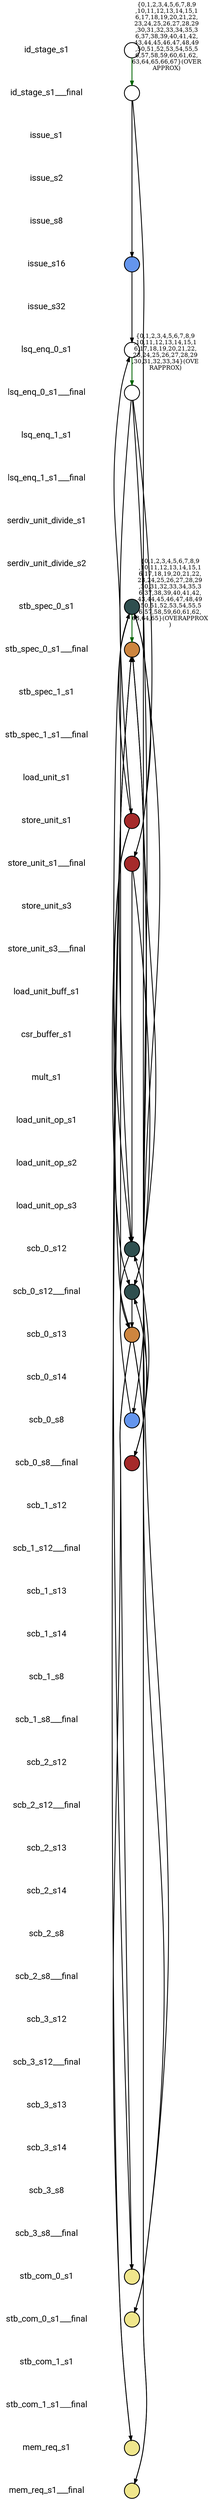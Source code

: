 
digraph G {
    edge [penwidth=2];
    node [ shape=box, fontsize=20, penwidth=2, fontname="roboto"];
    esep=0.5;
    layout=neato;
    overlap=scale;
    splines=true;

l_id_stage_s1 [label="id_stage_s1"; pos="0,-0!"; shape=none];

l_id_stage_s1___final [label="id_stage_s1___final"; pos="0,-1!"; shape=none];

l_issue_s1 [label="issue_s1"; pos="0,-2!"; shape=none];

l_issue_s2 [label="issue_s2"; pos="0,-3!"; shape=none];

l_issue_s8 [label="issue_s8"; pos="0,-4!"; shape=none];

l_issue_s16 [label="issue_s16"; pos="0,-5!"; shape=none];

l_issue_s32 [label="issue_s32"; pos="0,-6!"; shape=none];

l_lsq_enq_0_s1 [label="lsq_enq_0_s1"; pos="0,-7!"; shape=none];

l_lsq_enq_0_s1___final [label="lsq_enq_0_s1___final"; pos="0,-8!"; shape=none];

l_lsq_enq_1_s1 [label="lsq_enq_1_s1"; pos="0,-9!"; shape=none];

l_lsq_enq_1_s1___final [label="lsq_enq_1_s1___final"; pos="0,-10!"; shape=none];

l_serdiv_unit_divide_s1 [label="serdiv_unit_divide_s1"; pos="0,-11!"; shape=none];

l_serdiv_unit_divide_s2 [label="serdiv_unit_divide_s2"; pos="0,-12!"; shape=none];

l_stb_spec_0_s1 [label="stb_spec_0_s1"; pos="0,-13!"; shape=none];

l_stb_spec_0_s1___final [label="stb_spec_0_s1___final"; pos="0,-14!"; shape=none];

l_stb_spec_1_s1 [label="stb_spec_1_s1"; pos="0,-15!"; shape=none];

l_stb_spec_1_s1___final [label="stb_spec_1_s1___final"; pos="0,-16!"; shape=none];

l_load_unit_s1 [label="load_unit_s1"; pos="0,-17!"; shape=none];

l_store_unit_s1 [label="store_unit_s1"; pos="0,-18!"; shape=none];

l_store_unit_s1___final [label="store_unit_s1___final"; pos="0,-19!"; shape=none];

l_store_unit_s3 [label="store_unit_s3"; pos="0,-20!"; shape=none];

l_store_unit_s3___final [label="store_unit_s3___final"; pos="0,-21!"; shape=none];

l_load_unit_buff_s1 [label="load_unit_buff_s1"; pos="0,-22!"; shape=none];

l_csr_buffer_s1 [label="csr_buffer_s1"; pos="0,-23!"; shape=none];

l_mult_s1 [label="mult_s1"; pos="0,-24!"; shape=none];

l_load_unit_op_s1 [label="load_unit_op_s1"; pos="0,-25!"; shape=none];

l_load_unit_op_s2 [label="load_unit_op_s2"; pos="0,-26!"; shape=none];

l_load_unit_op_s3 [label="load_unit_op_s3"; pos="0,-27!"; shape=none];

l_scb_0_s12 [label="scb_0_s12"; pos="0,-28!"; shape=none];

l_scb_0_s12___final [label="scb_0_s12___final"; pos="0,-29!"; shape=none];

l_scb_0_s13 [label="scb_0_s13"; pos="0,-30!"; shape=none];

l_scb_0_s14 [label="scb_0_s14"; pos="0,-31!"; shape=none];

l_scb_0_s8 [label="scb_0_s8"; pos="0,-32!"; shape=none];

l_scb_0_s8___final [label="scb_0_s8___final"; pos="0,-33!"; shape=none];

l_scb_1_s12 [label="scb_1_s12"; pos="0,-34!"; shape=none];

l_scb_1_s12___final [label="scb_1_s12___final"; pos="0,-35!"; shape=none];

l_scb_1_s13 [label="scb_1_s13"; pos="0,-36!"; shape=none];

l_scb_1_s14 [label="scb_1_s14"; pos="0,-37!"; shape=none];

l_scb_1_s8 [label="scb_1_s8"; pos="0,-38!"; shape=none];

l_scb_1_s8___final [label="scb_1_s8___final"; pos="0,-39!"; shape=none];

l_scb_2_s12 [label="scb_2_s12"; pos="0,-40!"; shape=none];

l_scb_2_s12___final [label="scb_2_s12___final"; pos="0,-41!"; shape=none];

l_scb_2_s13 [label="scb_2_s13"; pos="0,-42!"; shape=none];

l_scb_2_s14 [label="scb_2_s14"; pos="0,-43!"; shape=none];

l_scb_2_s8 [label="scb_2_s8"; pos="0,-44!"; shape=none];

l_scb_2_s8___final [label="scb_2_s8___final"; pos="0,-45!"; shape=none];

l_scb_3_s12 [label="scb_3_s12"; pos="0,-46!"; shape=none];

l_scb_3_s12___final [label="scb_3_s12___final"; pos="0,-47!"; shape=none];

l_scb_3_s13 [label="scb_3_s13"; pos="0,-48!"; shape=none];

l_scb_3_s14 [label="scb_3_s14"; pos="0,-49!"; shape=none];

l_scb_3_s8 [label="scb_3_s8"; pos="0,-50!"; shape=none];

l_scb_3_s8___final [label="scb_3_s8___final"; pos="0,-51!"; shape=none];

l_stb_com_0_s1 [label="stb_com_0_s1"; pos="0,-52!"; shape=none];

l_stb_com_0_s1___final [label="stb_com_0_s1___final"; pos="0,-53!"; shape=none];

l_stb_com_1_s1 [label="stb_com_1_s1"; pos="0,-54!"; shape=none];

l_stb_com_1_s1___final [label="stb_com_1_s1___final"; pos="0,-55!"; shape=none];

l_mem_req_s1 [label="mem_req_s1"; pos="0,-56!"; shape=none];

l_mem_req_s1___final [label="mem_req_s1___final"; pos="0,-57!"; shape=none];

n_id_stage_s1 [label=""; pos="2,-0!"; shape=circle ]; 


n_issue_s16 [style=filled, color=black, fillcolor="#6495ED", label=""; pos="2,-5!"; shape=circle ]; 


n_scb_0_s12 [style=filled, color=black, fillcolor="#2F4F4F", label=""; pos="2,-28!"; shape=circle ]; 


n_scb_0_s13 [style=filled, color=black, fillcolor="#CD853F", label=""; pos="2,-30!"; shape=circle ]; 


n_scb_0_s8 [style=filled, color=black, fillcolor="#6495ED", label=""; pos="2,-32!"; shape=circle ]; 


n_lsq_enq_0_s1 [label=""; pos="2,-7!"; shape=circle ]; 


n_stb_com_0_s1 [style=filled, color=black, fillcolor="#F0E68C", label=""; pos="2,-52!"; shape=circle ]; 


n_store_unit_s1 [style=filled, color=black, fillcolor="#A52A2A", label=""; pos="2,-18!"; shape=circle ]; 


n_stb_spec_0_s1 [style=filled, color=black, fillcolor="#2F4F4F", label=""; pos="2,-13!"; shape=circle ]; 


n_mem_req_s1 [style=filled, color=black, fillcolor="#F0E68C", label=""; pos="2,-56!"; shape=circle ]; 


n_scb_0_s8___final [style=filled, color=black, fillcolor="#A52A2A", label=""; pos="2,-33!"; shape=circle ]; 


n_lsq_enq_0_s1___final [label=""; pos="2,-8!"; shape=circle ]; 


n_scb_0_s12___final [style=filled, color=black, fillcolor="#2F4F4F", label=""; pos="2,-29!"; shape=circle ]; 


n_stb_com_0_s1___final [style=filled, color=black, fillcolor="#F0E68C", label=""; pos="2,-53!"; shape=circle ]; 


n_store_unit_s1___final [style=filled, color=black, fillcolor="#A52A2A", label=""; pos="2,-19!"; shape=circle ]; 


n_stb_spec_0_s1___final [style=filled, color=black, fillcolor="#CD853F", label=""; pos="2,-14!"; shape=circle ]; 


n_mem_req_s1___final [style=filled, color=black, fillcolor="#F0E68C", label=""; pos="2,-57!"; shape=circle ]; 


n_id_stage_s1___final [label=""; pos="2,-1!"; shape=circle ]; 


n_id_stage_s1 -> n_id_stage_s1___final [color="#006400", label="{0,1,2,3,4,5,6,7,8,9
,10,11,12,13,14,15,1
6,17,18,19,20,21,22,
23,24,25,26,27,28,29
,30,31,32,33,34,35,3
6,37,38,39,40,41,42,
43,44,45,46,47,48,49
,50,51,52,53,54,55,5
6,57,58,59,60,61,62,
63,64,65,66,67}(OVER
APPROX)"];

n_issue_s16 -> n_lsq_enq_0_s1 [color="black"];

n_scb_0_s12 -> n_scb_0_s13 [color="black"];

n_scb_0_s12 -> n_stb_spec_0_s1___final [color="black"];

n_scb_0_s13 -> n_stb_com_0_s1___final [color="black"];

n_scb_0_s13 -> n_mem_req_s1___final [color="black"];

n_scb_0_s13 -> n_stb_com_0_s1 [color="black"];

n_scb_0_s13 -> n_mem_req_s1 [color="black"];

n_scb_0_s8 -> n_lsq_enq_0_s1 [color="black"];

n_lsq_enq_0_s1 -> n_lsq_enq_0_s1___final [color="#006400", label="{0,1,2,3,4,5,6,7,8,9
,10,11,12,13,14,15,1
6,17,18,19,20,21,22,
23,24,25,26,27,28,29
,30,31,32,33,34}(OVE
RAPPROX)"];

n_store_unit_s1 -> n_scb_0_s12 [color="black"];

n_store_unit_s1 -> n_stb_spec_0_s1 [color="black"];

n_store_unit_s1 -> n_scb_0_s12___final [color="black"];

n_stb_spec_0_s1 -> n_scb_0_s13 [color="black"];

n_stb_spec_0_s1 -> n_stb_spec_0_s1___final [color="#006400", label="{0,1,2,3,4,5,6,7,8,9
,10,11,12,13,14,15,1
6,17,18,19,20,21,22,
23,24,25,26,27,28,29
,30,31,32,33,34,35,3
6,37,38,39,40,41,42,
43,44,45,46,47,48,49
,50,51,52,53,54,55,5
6,57,58,59,60,61,62,
63,64,65}(OVERAPPROX
)"];

n_scb_0_s8___final -> n_scb_0_s12 [color="black"];

n_scb_0_s8___final -> n_stb_spec_0_s1 [color="black"];

n_scb_0_s8___final -> n_scb_0_s12___final [color="black"];

n_lsq_enq_0_s1___final -> n_store_unit_s1___final [color="black"];

n_lsq_enq_0_s1___final -> n_store_unit_s1 [color="black"];

n_lsq_enq_0_s1___final -> n_scb_0_s8___final [color="black"];

n_scb_0_s12___final -> n_scb_0_s13 [color="black"];

n_scb_0_s12___final -> n_stb_spec_0_s1___final [color="black"];

n_store_unit_s1___final -> n_scb_0_s12 [color="black"];

n_store_unit_s1___final -> n_stb_spec_0_s1 [color="black"];

n_store_unit_s1___final -> n_scb_0_s12___final [color="black"];

n_stb_spec_0_s1___final -> n_stb_com_0_s1___final [color="black"];

n_stb_spec_0_s1___final -> n_mem_req_s1___final [color="black"];

n_stb_spec_0_s1___final -> n_stb_com_0_s1 [color="black"];

n_stb_spec_0_s1___final -> n_mem_req_s1 [color="black"];

n_id_stage_s1___final -> n_scb_0_s8 [color="black"];

n_id_stage_s1___final -> n_issue_s16 [color="black"];
}